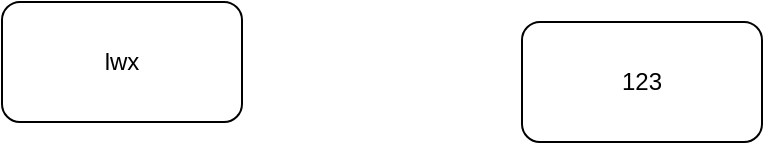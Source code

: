 <mxfile version="24.2.1" type="github">
  <diagram name="第 1 页" id="52L1hhKzZ5iLQMUxYzDQ">
    <mxGraphModel dx="954" dy="640" grid="1" gridSize="10" guides="1" tooltips="1" connect="1" arrows="1" fold="1" page="1" pageScale="1" pageWidth="827" pageHeight="1169" math="0" shadow="0">
      <root>
        <mxCell id="0" />
        <mxCell id="1" parent="0" />
        <mxCell id="X-1OkUtEnzQwBnCQXqoT-1" value="lwx" style="rounded=1;whiteSpace=wrap;html=1;" parent="1" vertex="1">
          <mxGeometry x="280" y="120" width="120" height="60" as="geometry" />
        </mxCell>
        <mxCell id="yne3U6yT90U7xVgT6tse-1" value="123" style="rounded=1;whiteSpace=wrap;html=1;" vertex="1" parent="1">
          <mxGeometry x="540" y="130" width="120" height="60" as="geometry" />
        </mxCell>
      </root>
    </mxGraphModel>
  </diagram>
</mxfile>
